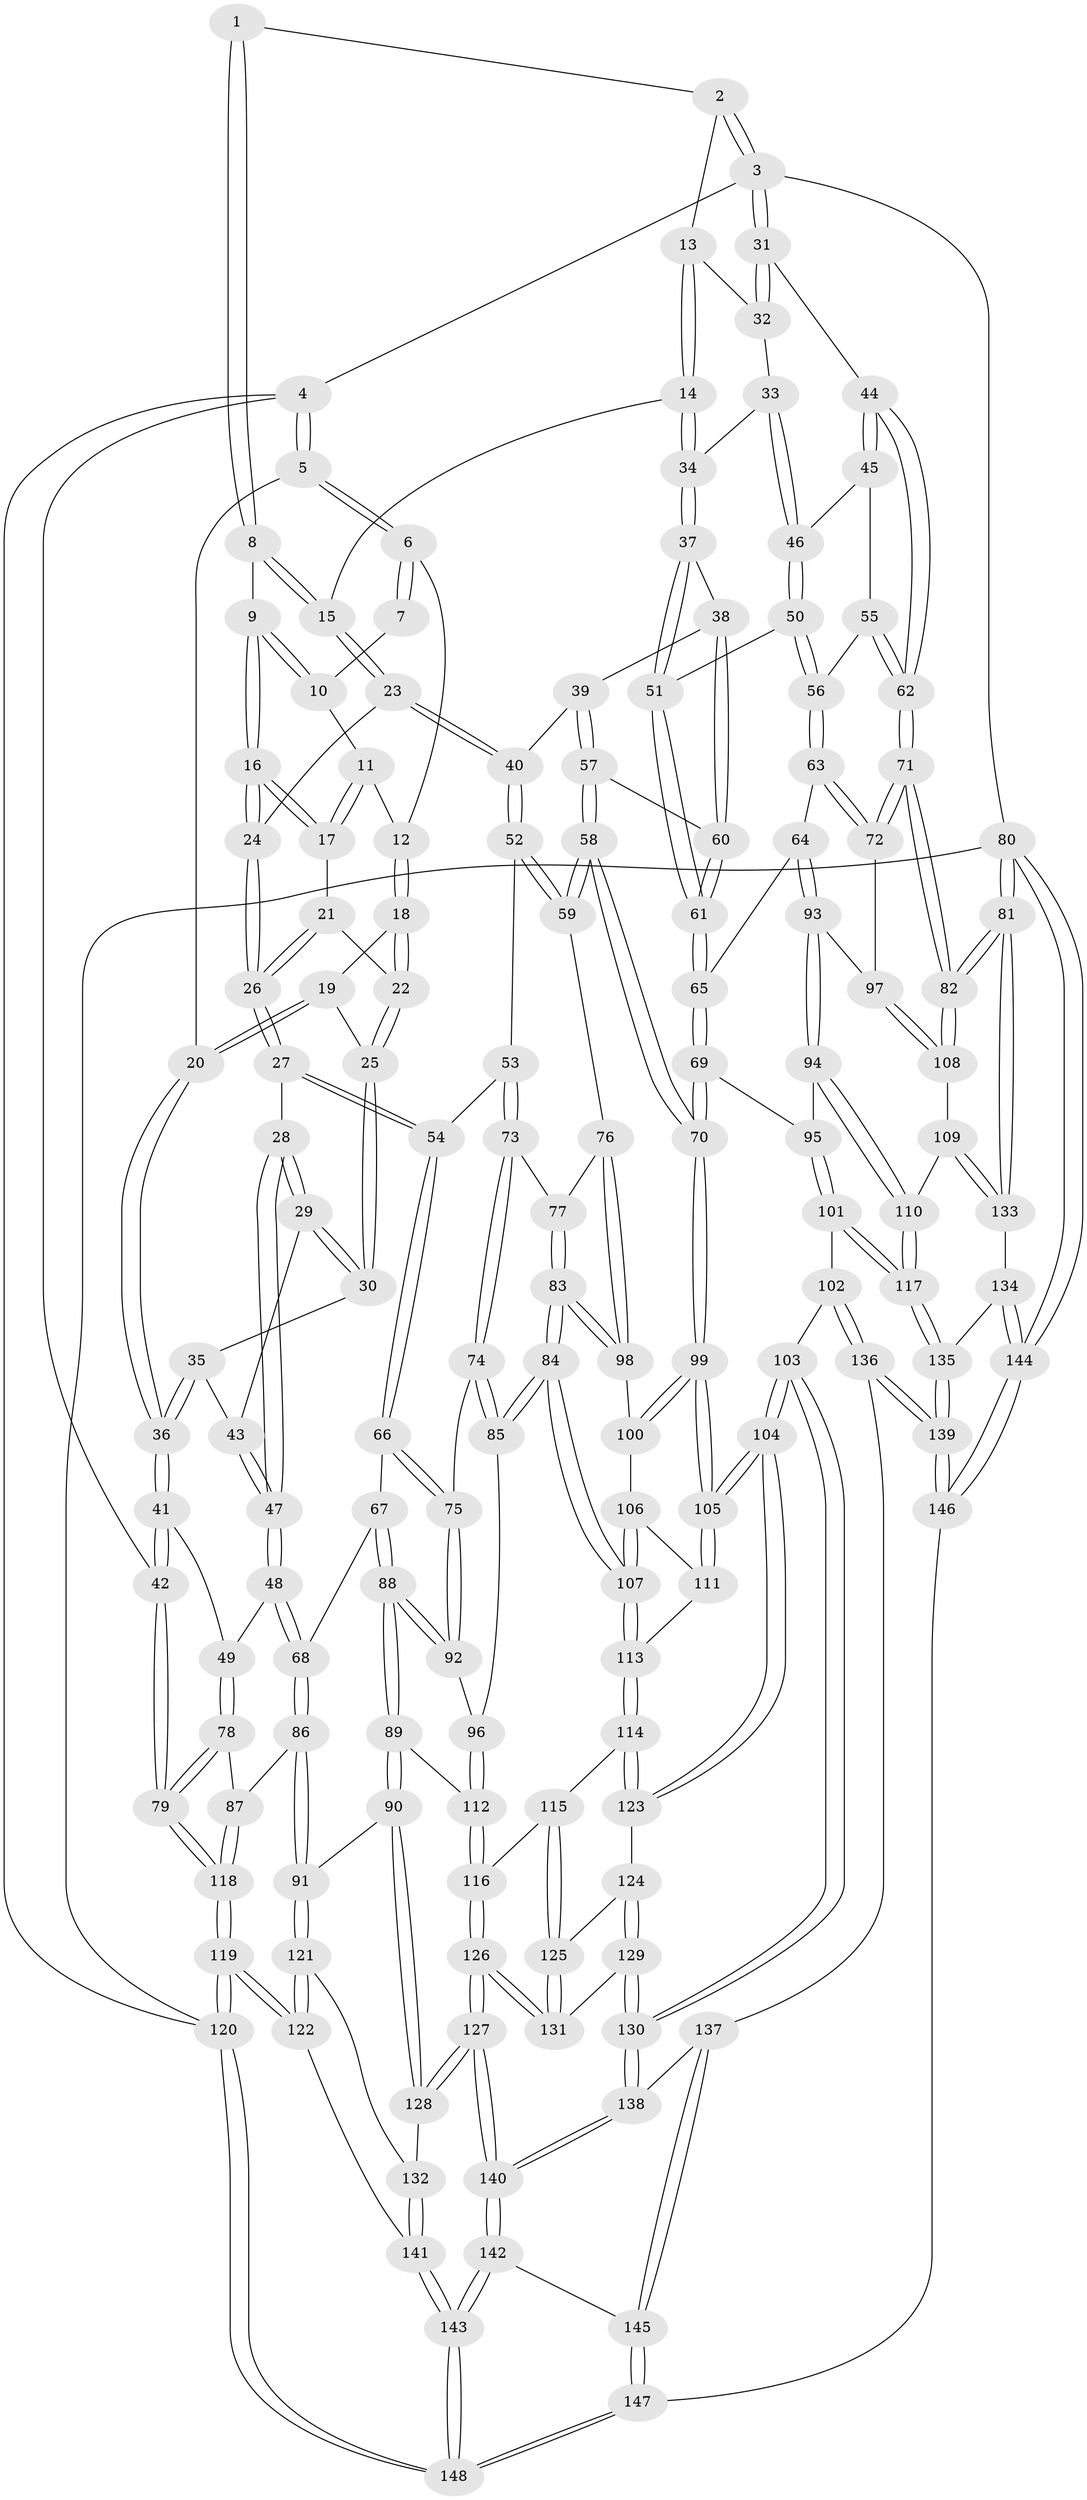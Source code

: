 // Generated by graph-tools (version 1.1) at 2025/00/03/09/25 05:00:21]
// undirected, 148 vertices, 367 edges
graph export_dot {
graph [start="1"]
  node [color=gray90,style=filled];
  1 [pos="+0.7389848228939085+0"];
  2 [pos="+0.8854495890913094+0"];
  3 [pos="+1+0"];
  4 [pos="+0+0"];
  5 [pos="+0+0"];
  6 [pos="+0.04972424961299969+0"];
  7 [pos="+0.4589392296452742+0"];
  8 [pos="+0.6030384927066511+0.11497363460595261"];
  9 [pos="+0.5529294577003275+0.1217000319923742"];
  10 [pos="+0.4816608015952961+0"];
  11 [pos="+0.397198913524358+0.11430044149550964"];
  12 [pos="+0.2410042070984109+0.0505792944210299"];
  13 [pos="+0.7966389910460984+0.13803367502974048"];
  14 [pos="+0.7701915845522556+0.18769089562224614"];
  15 [pos="+0.7440067513519023+0.18836320348607727"];
  16 [pos="+0.5186772609336595+0.16777332409281862"];
  17 [pos="+0.4228980017039169+0.15880285257660376"];
  18 [pos="+0.2449577110711485+0.08552806801120573"];
  19 [pos="+0.17259596210816278+0.20377390261525144"];
  20 [pos="+0.11663905670787685+0.2583096128449128"];
  21 [pos="+0.39685484848937325+0.19352083479503857"];
  22 [pos="+0.2760412114058729+0.18160938383917036"];
  23 [pos="+0.5945256555939578+0.29677066391481616"];
  24 [pos="+0.5296590842217253+0.24500789301155645"];
  25 [pos="+0.2704910002613123+0.2329611609194263"];
  26 [pos="+0.38596849949152434+0.3348999184492146"];
  27 [pos="+0.3800095857211717+0.3439414298026861"];
  28 [pos="+0.36834245745526845+0.34191165154118663"];
  29 [pos="+0.36339836970212425+0.33831034920745934"];
  30 [pos="+0.27033537452703926+0.2462680600153049"];
  31 [pos="+1+0.1650843758802159"];
  32 [pos="+0.9793851853282064+0.16634557460289595"];
  33 [pos="+0.8456081714898934+0.2639546185808552"];
  34 [pos="+0.7988567933412192+0.24501192983377576"];
  35 [pos="+0.18042166961563938+0.28861497246468104"];
  36 [pos="+0.12030559056449207+0.2875688164951122"];
  37 [pos="+0.7790850108286793+0.308403691375678"];
  38 [pos="+0.749840839857377+0.337248801478668"];
  39 [pos="+0.6461572751979308+0.3428658199559288"];
  40 [pos="+0.5957705436827596+0.31225336118008823"];
  41 [pos="+0.07819166920790667+0.34628900941447943"];
  42 [pos="+0+0.33370668577699275"];
  43 [pos="+0.2187794406200808+0.3379167056860308"];
  44 [pos="+1+0.1850414451719086"];
  45 [pos="+0.9234843512334736+0.3008273259328184"];
  46 [pos="+0.9153555483603555+0.3004971784597313"];
  47 [pos="+0.22501101524612172+0.43384688276096084"];
  48 [pos="+0.1947644438836159+0.4710098839641277"];
  49 [pos="+0.12989890427767364+0.44743985782499524"];
  50 [pos="+0.8873951924324666+0.3866428156848704"];
  51 [pos="+0.8258025717841624+0.4144393388129978"];
  52 [pos="+0.5502517350479463+0.4078498374247896"];
  53 [pos="+0.43260123474690104+0.4207358003085337"];
  54 [pos="+0.4108650200354595+0.39644324272582193"];
  55 [pos="+0.9634450905597665+0.40575232227561253"];
  56 [pos="+0.9291696173438346+0.44273344509654633"];
  57 [pos="+0.6864333245179729+0.42747997072948996"];
  58 [pos="+0.6464620903390903+0.4964807605365805"];
  59 [pos="+0.6278964176331803+0.49200106824920936"];
  60 [pos="+0.7217370965134488+0.4045884268754108"];
  61 [pos="+0.8153659565521637+0.4624954825590403"];
  62 [pos="+1+0.4023316509215084"];
  63 [pos="+0.9196313279070826+0.505994000917206"];
  64 [pos="+0.8497477646784981+0.5068814327175886"];
  65 [pos="+0.8211727263998387+0.4944977850015852"];
  66 [pos="+0.2690520037500182+0.5041537257157588"];
  67 [pos="+0.23669617584279803+0.500231835019366"];
  68 [pos="+0.19580238773391218+0.47273708166378714"];
  69 [pos="+0.7218973048697123+0.5456516098713722"];
  70 [pos="+0.690949747297129+0.5456732717712316"];
  71 [pos="+1+0.625834463790734"];
  72 [pos="+0.9379747791091523+0.5184757098628938"];
  73 [pos="+0.429787521539767+0.47942611337963953"];
  74 [pos="+0.3736624843263422+0.5311262008423923"];
  75 [pos="+0.3365382905532548+0.5394103290773792"];
  76 [pos="+0.5587826972513881+0.5407328571799876"];
  77 [pos="+0.44463304842477536+0.4995260224392238"];
  78 [pos="+0.042305713670853964+0.5305814659561593"];
  79 [pos="+0+0.584128982110976"];
  80 [pos="+1+1"];
  81 [pos="+1+0.8900333240358863"];
  82 [pos="+1+0.64899355658005"];
  83 [pos="+0.4724509364550344+0.6188472040555397"];
  84 [pos="+0.46768302310502086+0.6312903504949677"];
  85 [pos="+0.39632631742017316+0.6269404915125246"];
  86 [pos="+0.1487436267571953+0.6398951381422128"];
  87 [pos="+0.13028230422080062+0.6303979949411934"];
  88 [pos="+0.26250360526908095+0.6270684336321591"];
  89 [pos="+0.23702993753039803+0.6916288207223363"];
  90 [pos="+0.21380885178716702+0.6997561846656808"];
  91 [pos="+0.1806809684917578+0.695437378853209"];
  92 [pos="+0.3183442641352767+0.5914905146012678"];
  93 [pos="+0.8454130903367747+0.6096900318542022"];
  94 [pos="+0.8196982273549228+0.6379123995395987"];
  95 [pos="+0.7628149046618288+0.5956148678445611"];
  96 [pos="+0.3801647754887634+0.6365969923982374"];
  97 [pos="+0.8890621054532911+0.6161031442608302"];
  98 [pos="+0.5452920502538958+0.5777882843628472"];
  99 [pos="+0.6592314929409694+0.6350620340975165"];
  100 [pos="+0.5732130137549052+0.61351731207267"];
  101 [pos="+0.7324759605320823+0.7593935671576781"];
  102 [pos="+0.7186186095453483+0.7601175352935932"];
  103 [pos="+0.669208988947548+0.7387602170326468"];
  104 [pos="+0.6674540025786523+0.7355755521507633"];
  105 [pos="+0.661536786786011+0.7160259459878611"];
  106 [pos="+0.5566613558320467+0.6402649770360721"];
  107 [pos="+0.47062310925793865+0.638383699095912"];
  108 [pos="+0.9637838690360525+0.7022908700769017"];
  109 [pos="+0.8863011092464418+0.7421178199443884"];
  110 [pos="+0.8232172162796471+0.7487993479711178"];
  111 [pos="+0.5659890458120085+0.6723344820807018"];
  112 [pos="+0.32956756172940743+0.7150660027577765"];
  113 [pos="+0.48066485598725467+0.6923911319175856"];
  114 [pos="+0.47968304877293977+0.7001636248352531"];
  115 [pos="+0.40797663626135716+0.7214963833732307"];
  116 [pos="+0.3330280436226751+0.7188744863062794"];
  117 [pos="+0.801806575019442+0.7627813777680018"];
  118 [pos="+0+0.6814019151483104"];
  119 [pos="+0+0.8314382932493497"];
  120 [pos="+0+1"];
  121 [pos="+0.1170325195550078+0.7467060018529953"];
  122 [pos="+0+0.8306681934334954"];
  123 [pos="+0.48741919668741596+0.7164380211558539"];
  124 [pos="+0.4892335082820907+0.7452891403839034"];
  125 [pos="+0.42922283023477664+0.7917505539065327"];
  126 [pos="+0.36374610677068414+0.8483876338847145"];
  127 [pos="+0.35849321177917726+0.8726838530439778"];
  128 [pos="+0.24337252261655448+0.8400407153273141"];
  129 [pos="+0.544077704739671+0.835243216431044"];
  130 [pos="+0.5523384445840114+0.8445349412119922"];
  131 [pos="+0.42253329850855736+0.8028789133981062"];
  132 [pos="+0.1718216120619997+0.8958755946199005"];
  133 [pos="+0.9573015890110665+0.8864655608152436"];
  134 [pos="+0.9012909851360672+0.9166270898038555"];
  135 [pos="+0.840511445439019+0.9254350838911477"];
  136 [pos="+0.6998789127106686+0.875867420321109"];
  137 [pos="+0.5826868320744052+0.9145648819134363"];
  138 [pos="+0.5510416502824801+0.8525072225268953"];
  139 [pos="+0.7736120363987062+1"];
  140 [pos="+0.3770227427344171+0.9218716856865298"];
  141 [pos="+0.15949348559343307+0.9240700237945587"];
  142 [pos="+0.37486187994118497+0.939270377747525"];
  143 [pos="+0.2744296697865447+1"];
  144 [pos="+1+1"];
  145 [pos="+0.5883222673569021+0.9802064478087977"];
  146 [pos="+0.7140570408683856+1"];
  147 [pos="+0.685176817585396+1"];
  148 [pos="+0.27285192092622756+1"];
  1 -- 2;
  1 -- 8;
  1 -- 8;
  2 -- 3;
  2 -- 3;
  2 -- 13;
  3 -- 4;
  3 -- 31;
  3 -- 31;
  3 -- 80;
  4 -- 5;
  4 -- 5;
  4 -- 42;
  4 -- 120;
  5 -- 6;
  5 -- 6;
  5 -- 20;
  6 -- 7;
  6 -- 7;
  6 -- 12;
  7 -- 10;
  8 -- 9;
  8 -- 15;
  8 -- 15;
  9 -- 10;
  9 -- 10;
  9 -- 16;
  9 -- 16;
  10 -- 11;
  11 -- 12;
  11 -- 17;
  11 -- 17;
  12 -- 18;
  12 -- 18;
  13 -- 14;
  13 -- 14;
  13 -- 32;
  14 -- 15;
  14 -- 34;
  14 -- 34;
  15 -- 23;
  15 -- 23;
  16 -- 17;
  16 -- 17;
  16 -- 24;
  16 -- 24;
  17 -- 21;
  18 -- 19;
  18 -- 22;
  18 -- 22;
  19 -- 20;
  19 -- 20;
  19 -- 25;
  20 -- 36;
  20 -- 36;
  21 -- 22;
  21 -- 26;
  21 -- 26;
  22 -- 25;
  22 -- 25;
  23 -- 24;
  23 -- 40;
  23 -- 40;
  24 -- 26;
  24 -- 26;
  25 -- 30;
  25 -- 30;
  26 -- 27;
  26 -- 27;
  27 -- 28;
  27 -- 54;
  27 -- 54;
  28 -- 29;
  28 -- 29;
  28 -- 47;
  28 -- 47;
  29 -- 30;
  29 -- 30;
  29 -- 43;
  30 -- 35;
  31 -- 32;
  31 -- 32;
  31 -- 44;
  32 -- 33;
  33 -- 34;
  33 -- 46;
  33 -- 46;
  34 -- 37;
  34 -- 37;
  35 -- 36;
  35 -- 36;
  35 -- 43;
  36 -- 41;
  36 -- 41;
  37 -- 38;
  37 -- 51;
  37 -- 51;
  38 -- 39;
  38 -- 60;
  38 -- 60;
  39 -- 40;
  39 -- 57;
  39 -- 57;
  40 -- 52;
  40 -- 52;
  41 -- 42;
  41 -- 42;
  41 -- 49;
  42 -- 79;
  42 -- 79;
  43 -- 47;
  43 -- 47;
  44 -- 45;
  44 -- 45;
  44 -- 62;
  44 -- 62;
  45 -- 46;
  45 -- 55;
  46 -- 50;
  46 -- 50;
  47 -- 48;
  47 -- 48;
  48 -- 49;
  48 -- 68;
  48 -- 68;
  49 -- 78;
  49 -- 78;
  50 -- 51;
  50 -- 56;
  50 -- 56;
  51 -- 61;
  51 -- 61;
  52 -- 53;
  52 -- 59;
  52 -- 59;
  53 -- 54;
  53 -- 73;
  53 -- 73;
  54 -- 66;
  54 -- 66;
  55 -- 56;
  55 -- 62;
  55 -- 62;
  56 -- 63;
  56 -- 63;
  57 -- 58;
  57 -- 58;
  57 -- 60;
  58 -- 59;
  58 -- 59;
  58 -- 70;
  58 -- 70;
  59 -- 76;
  60 -- 61;
  60 -- 61;
  61 -- 65;
  61 -- 65;
  62 -- 71;
  62 -- 71;
  63 -- 64;
  63 -- 72;
  63 -- 72;
  64 -- 65;
  64 -- 93;
  64 -- 93;
  65 -- 69;
  65 -- 69;
  66 -- 67;
  66 -- 75;
  66 -- 75;
  67 -- 68;
  67 -- 88;
  67 -- 88;
  68 -- 86;
  68 -- 86;
  69 -- 70;
  69 -- 70;
  69 -- 95;
  70 -- 99;
  70 -- 99;
  71 -- 72;
  71 -- 72;
  71 -- 82;
  71 -- 82;
  72 -- 97;
  73 -- 74;
  73 -- 74;
  73 -- 77;
  74 -- 75;
  74 -- 85;
  74 -- 85;
  75 -- 92;
  75 -- 92;
  76 -- 77;
  76 -- 98;
  76 -- 98;
  77 -- 83;
  77 -- 83;
  78 -- 79;
  78 -- 79;
  78 -- 87;
  79 -- 118;
  79 -- 118;
  80 -- 81;
  80 -- 81;
  80 -- 144;
  80 -- 144;
  80 -- 120;
  81 -- 82;
  81 -- 82;
  81 -- 133;
  81 -- 133;
  82 -- 108;
  82 -- 108;
  83 -- 84;
  83 -- 84;
  83 -- 98;
  83 -- 98;
  84 -- 85;
  84 -- 85;
  84 -- 107;
  84 -- 107;
  85 -- 96;
  86 -- 87;
  86 -- 91;
  86 -- 91;
  87 -- 118;
  87 -- 118;
  88 -- 89;
  88 -- 89;
  88 -- 92;
  88 -- 92;
  89 -- 90;
  89 -- 90;
  89 -- 112;
  90 -- 91;
  90 -- 128;
  90 -- 128;
  91 -- 121;
  91 -- 121;
  92 -- 96;
  93 -- 94;
  93 -- 94;
  93 -- 97;
  94 -- 95;
  94 -- 110;
  94 -- 110;
  95 -- 101;
  95 -- 101;
  96 -- 112;
  96 -- 112;
  97 -- 108;
  97 -- 108;
  98 -- 100;
  99 -- 100;
  99 -- 100;
  99 -- 105;
  99 -- 105;
  100 -- 106;
  101 -- 102;
  101 -- 117;
  101 -- 117;
  102 -- 103;
  102 -- 136;
  102 -- 136;
  103 -- 104;
  103 -- 104;
  103 -- 130;
  103 -- 130;
  104 -- 105;
  104 -- 105;
  104 -- 123;
  104 -- 123;
  105 -- 111;
  105 -- 111;
  106 -- 107;
  106 -- 107;
  106 -- 111;
  107 -- 113;
  107 -- 113;
  108 -- 109;
  109 -- 110;
  109 -- 133;
  109 -- 133;
  110 -- 117;
  110 -- 117;
  111 -- 113;
  112 -- 116;
  112 -- 116;
  113 -- 114;
  113 -- 114;
  114 -- 115;
  114 -- 123;
  114 -- 123;
  115 -- 116;
  115 -- 125;
  115 -- 125;
  116 -- 126;
  116 -- 126;
  117 -- 135;
  117 -- 135;
  118 -- 119;
  118 -- 119;
  119 -- 120;
  119 -- 120;
  119 -- 122;
  119 -- 122;
  120 -- 148;
  120 -- 148;
  121 -- 122;
  121 -- 122;
  121 -- 132;
  122 -- 141;
  123 -- 124;
  124 -- 125;
  124 -- 129;
  124 -- 129;
  125 -- 131;
  125 -- 131;
  126 -- 127;
  126 -- 127;
  126 -- 131;
  126 -- 131;
  127 -- 128;
  127 -- 128;
  127 -- 140;
  127 -- 140;
  128 -- 132;
  129 -- 130;
  129 -- 130;
  129 -- 131;
  130 -- 138;
  130 -- 138;
  132 -- 141;
  132 -- 141;
  133 -- 134;
  134 -- 135;
  134 -- 144;
  134 -- 144;
  135 -- 139;
  135 -- 139;
  136 -- 137;
  136 -- 139;
  136 -- 139;
  137 -- 138;
  137 -- 145;
  137 -- 145;
  138 -- 140;
  138 -- 140;
  139 -- 146;
  139 -- 146;
  140 -- 142;
  140 -- 142;
  141 -- 143;
  141 -- 143;
  142 -- 143;
  142 -- 143;
  142 -- 145;
  143 -- 148;
  143 -- 148;
  144 -- 146;
  144 -- 146;
  145 -- 147;
  145 -- 147;
  146 -- 147;
  147 -- 148;
  147 -- 148;
}
